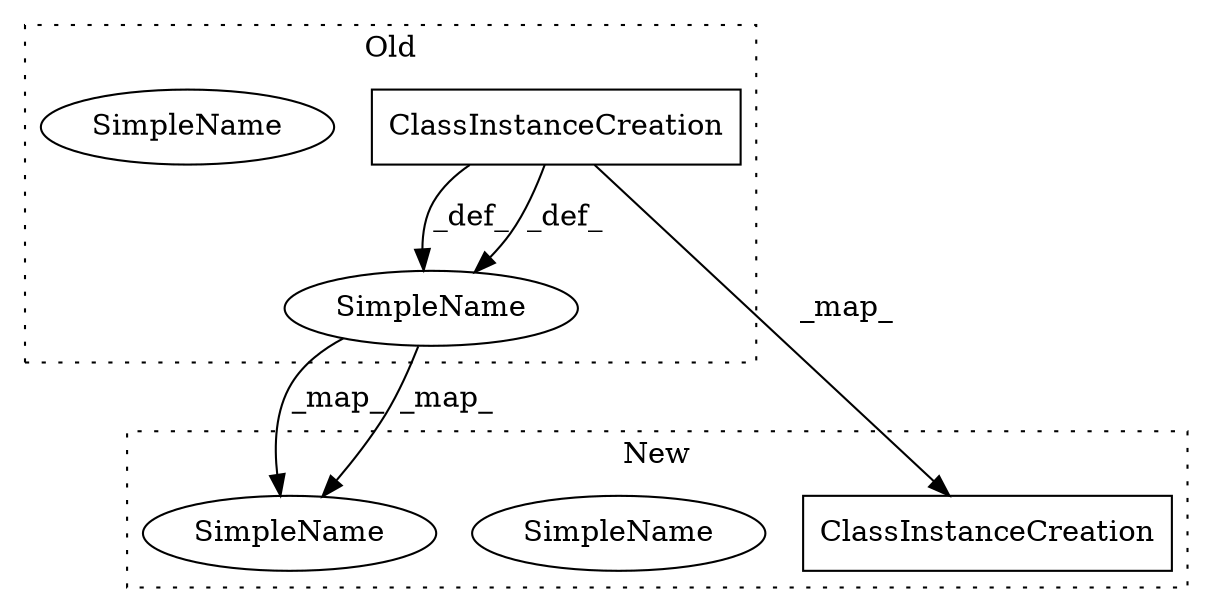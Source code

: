 digraph G {
subgraph cluster0 {
1 [label="ClassInstanceCreation" a="14" s="-1,-1" l="0,0" shape="box"];
3 [label="SimpleName" a="42" s="-1" l="0" shape="ellipse"];
5 [label="SimpleName" a="42" s="-1" l="0" shape="ellipse"];
label = "Old";
style="dotted";
}
subgraph cluster1 {
2 [label="ClassInstanceCreation" a="14" s="-1,-1" l="0,0" shape="box"];
4 [label="SimpleName" a="42" s="-1" l="0" shape="ellipse"];
6 [label="SimpleName" a="42" s="-1" l="0" shape="ellipse"];
label = "New";
style="dotted";
}
1 -> 2 [label="_map_"];
1 -> 5 [label="_def_"];
1 -> 5 [label="_def_"];
5 -> 6 [label="_map_"];
5 -> 6 [label="_map_"];
}